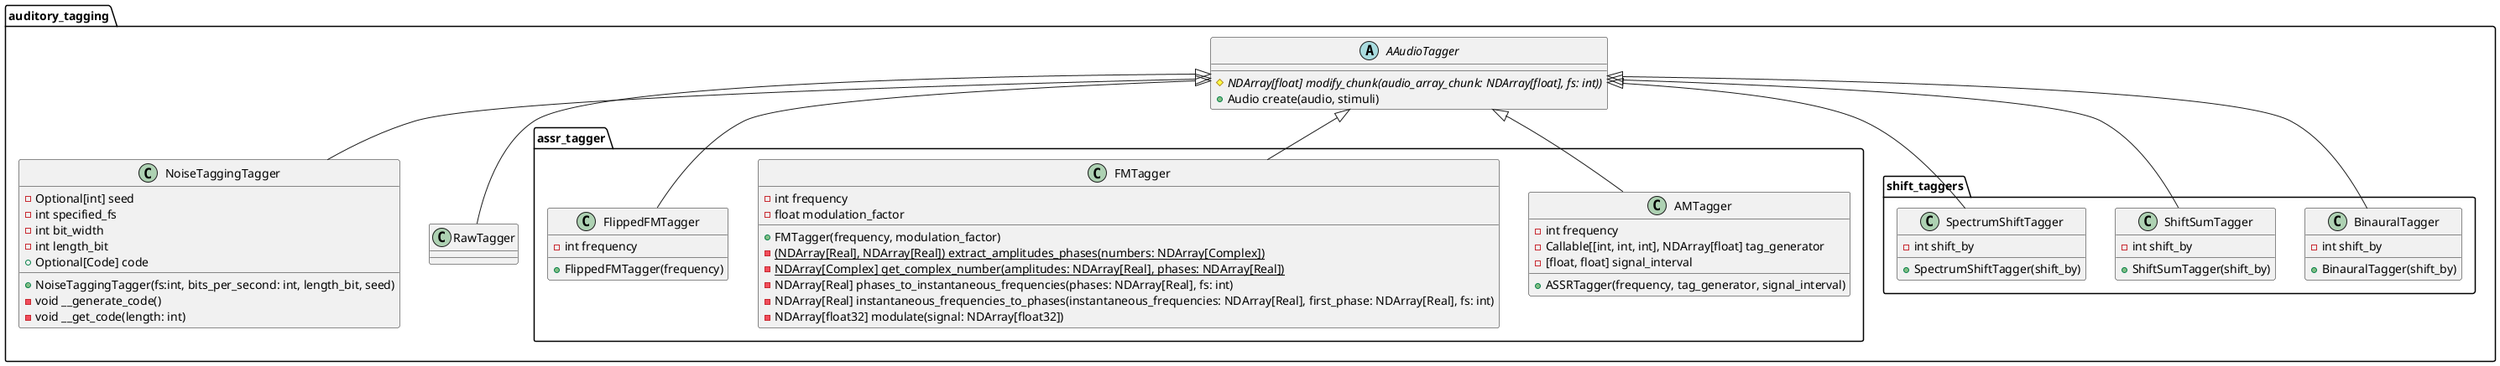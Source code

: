 @startuml

package auditory_tagging {
    abstract class AAudioTagger {
      #NDArray[float] {abstract} modify_chunk(audio_array_chunk: NDArray[float], fs: int))
      +Audio create(audio, stimuli)
    }


    package assr_tagger {
        class AMTagger {
          -int frequency
          -Callable[[int, int, int], NDArray[float] tag_generator
          -[float, float] signal_interval

          +ASSRTagger(frequency, tag_generator, signal_interval)
        }

        class FMTagger {
          -int frequency
          -float modulation_factor

          +FMTagger(frequency, modulation_factor)
          -(NDArray[Real], NDArray[Real]) {static} extract_amplitudes_phases(numbers: NDArray[Complex])
          -NDArray[Complex] {static} get_complex_number(amplitudes: NDArray[Real], phases: NDArray[Real])
          -NDArray[Real] phases_to_instantaneous_frequencies(phases: NDArray[Real], fs: int)
          -NDArray[Real] instantaneous_frequencies_to_phases(instantaneous_frequencies: NDArray[Real], first_phase: NDArray[Real], fs: int)
          -NDArray[float32] modulate(signal: NDArray[float32])

        }

        class FlippedFMTagger {
          -int frequency

          +FlippedFMTagger(frequency)
        }
    }

    class NoiseTaggingTagger {
      -Optional[int] seed
      -int specified_fs
      -int bit_width
      -int length_bit
      +Optional[Code] code

      +NoiseTaggingTagger(fs:int, bits_per_second: int, length_bit, seed)
      -void __generate_code()
      -void __get_code(length: int)
    }

    class RawTagger {
    }

    package shift_taggers {
        class ShiftSumTagger {
          -int shift_by

          +ShiftSumTagger(shift_by)
        }

        class SpectrumShiftTagger {
          -int shift_by

          +SpectrumShiftTagger(shift_by)
        }

        class BinauralTagger {
            -int shift_by
            +BinauralTagger(shift_by)
        }
    }
}

AAudioTagger <|-u- BinauralTagger
AAudioTagger <|-- SpectrumShiftTagger
AAudioTagger <|-- ShiftSumTagger
AAudioTagger <|-- RawTagger
AAudioTagger <|-- NoiseTaggingTagger
AAudioTagger <|-- AMTagger
AAudioTagger <|-- FMTagger
AAudioTagger <|-- FlippedFMTagger



@enduml
